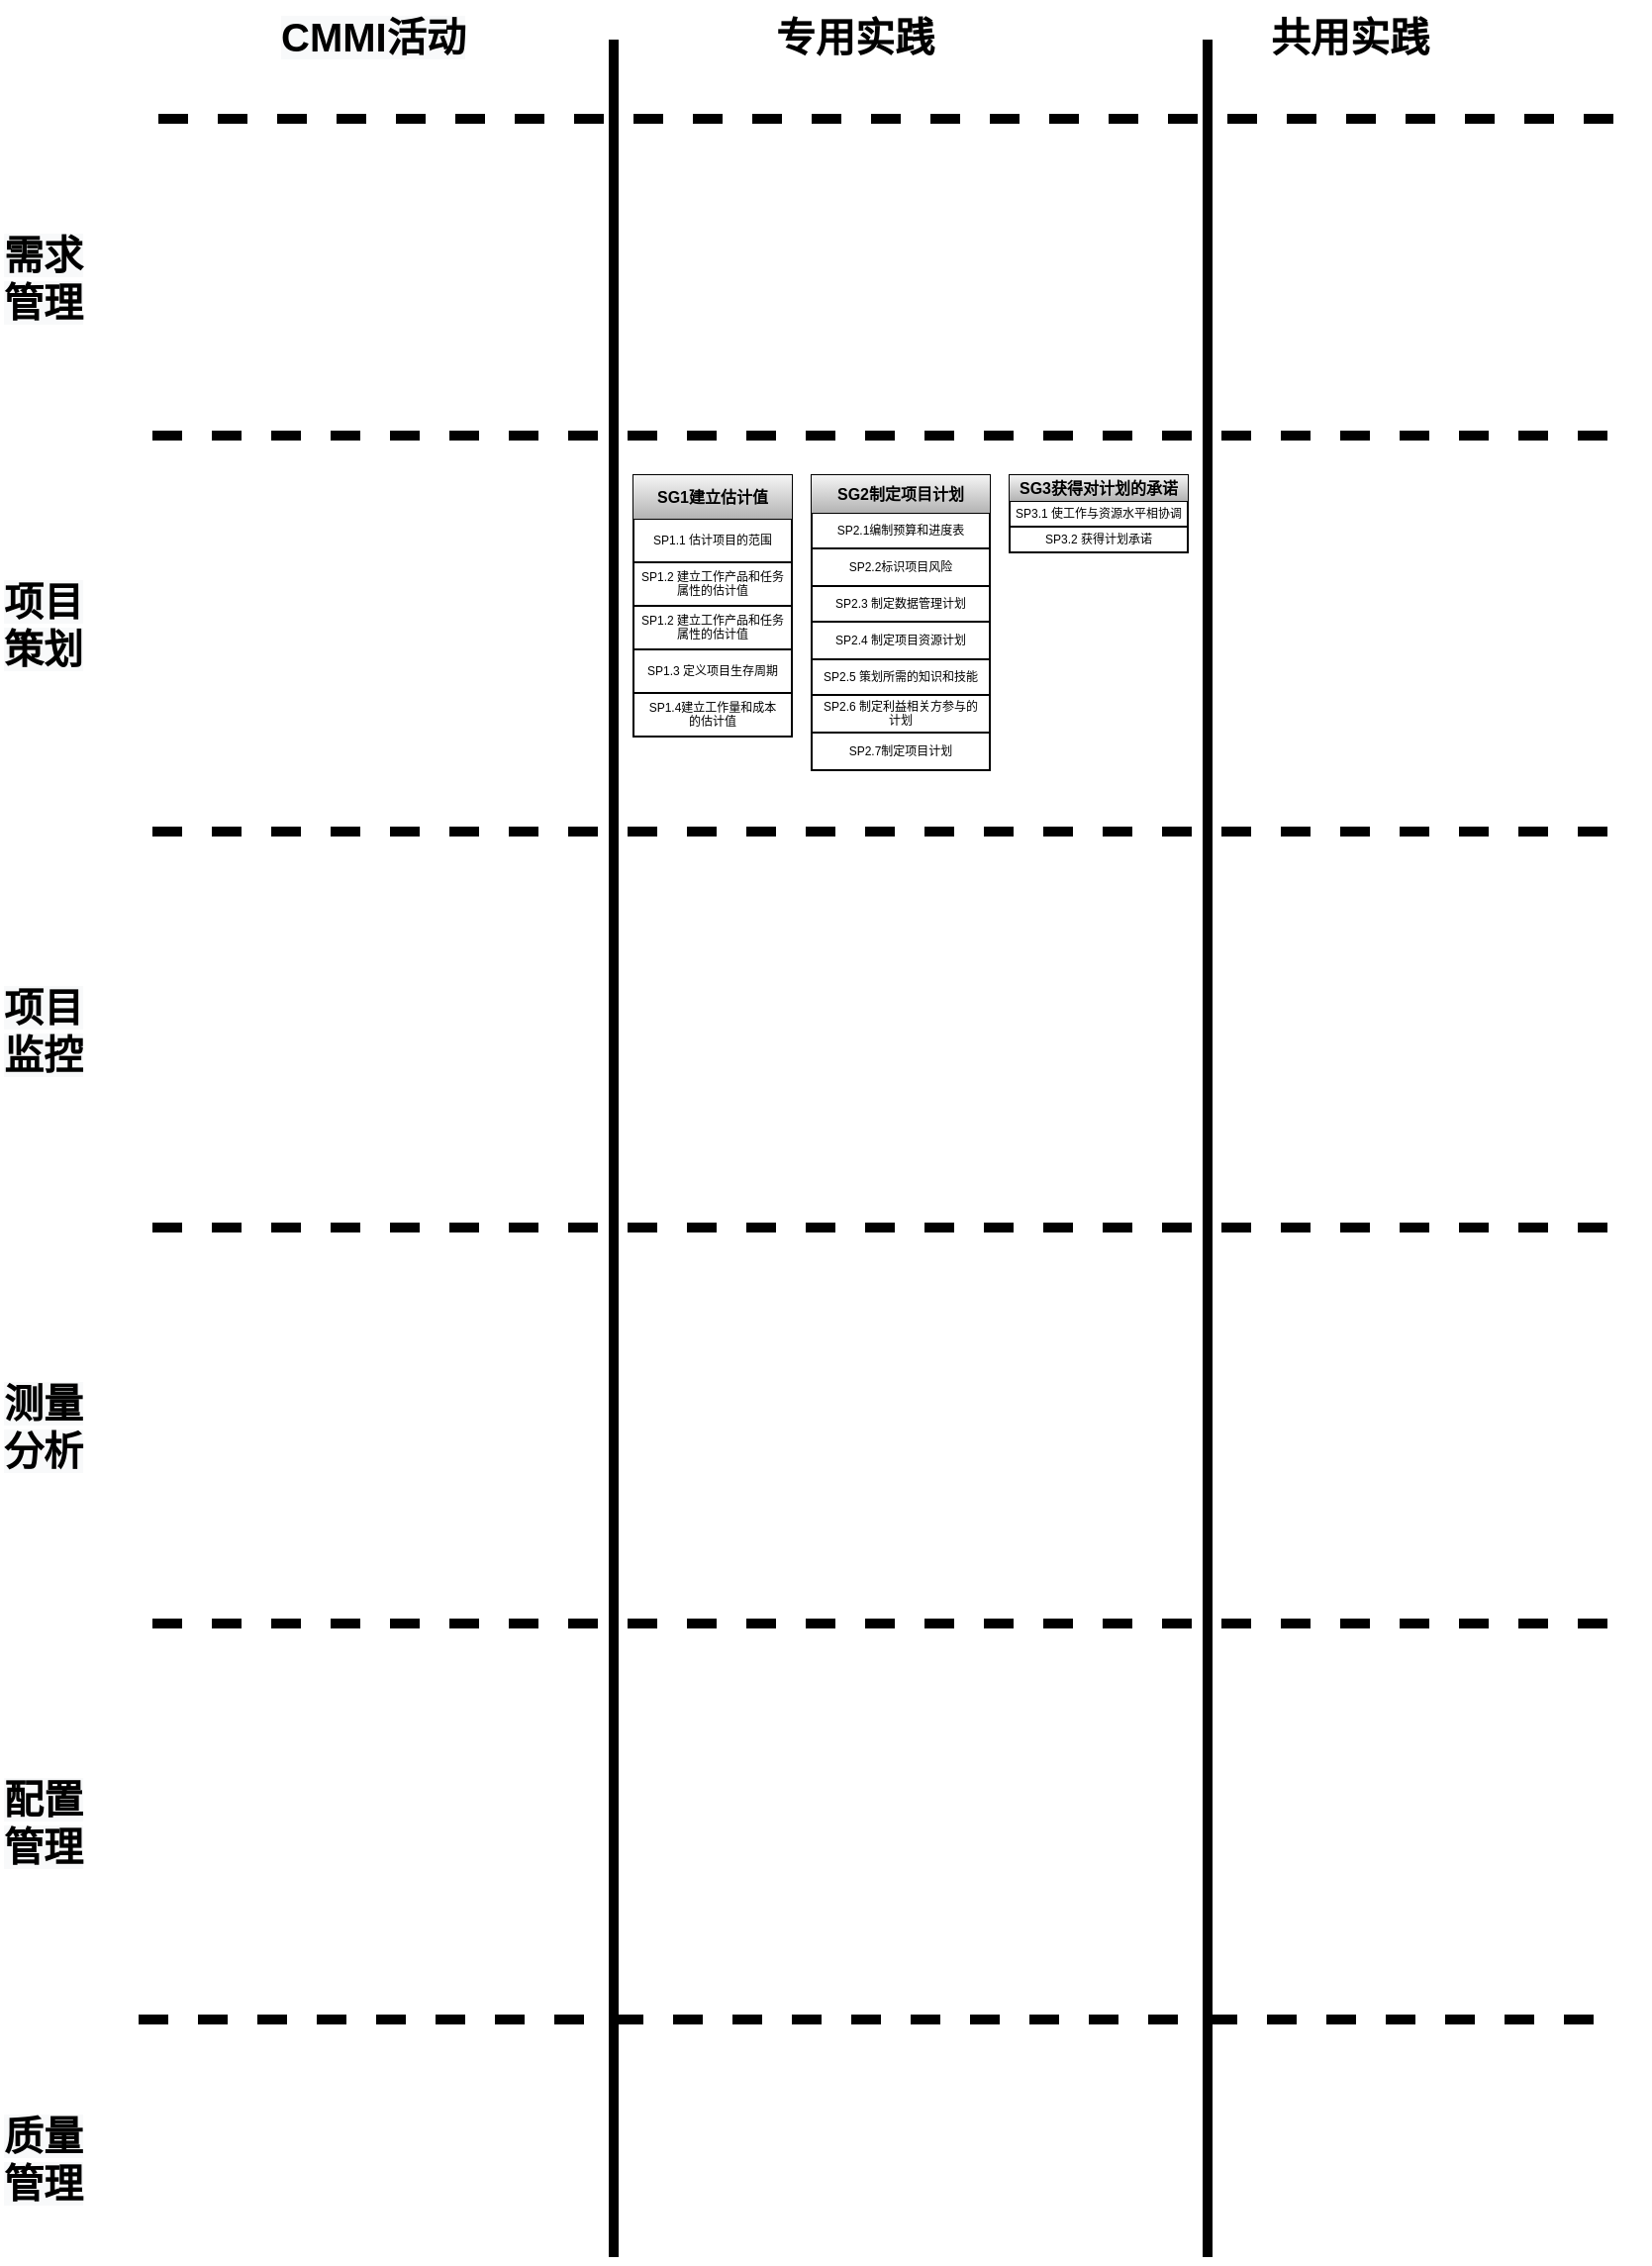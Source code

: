 <mxfile version="14.1.1" type="github">
  <diagram id="KZVADQ8c4VdHKTxfyuot" name="Page-1">
    <mxGraphModel dx="920" dy="528" grid="1" gridSize="10" guides="1" tooltips="1" connect="1" arrows="1" fold="1" page="1" pageScale="1" pageWidth="827" pageHeight="1169" math="0" shadow="0">
      <root>
        <mxCell id="0" />
        <mxCell id="1" parent="0" />
        <mxCell id="-ht__sh_S9YxHwO8VVMU-161" value="" style="shape=table;startSize=0;container=1;collapsible=0;childLayout=tableLayout;fontSize=6;" vertex="1" parent="1">
          <mxGeometry x="320" y="260" width="80" height="132" as="geometry" />
        </mxCell>
        <mxCell id="-ht__sh_S9YxHwO8VVMU-162" value="" style="shape=partialRectangle;html=1;whiteSpace=wrap;collapsible=0;dropTarget=0;pointerEvents=0;fillColor=none;top=0;left=0;bottom=0;right=0;points=[[0,0.5],[1,0.5]];portConstraint=eastwest;" vertex="1" parent="-ht__sh_S9YxHwO8VVMU-161">
          <mxGeometry width="80" height="22" as="geometry" />
        </mxCell>
        <mxCell id="-ht__sh_S9YxHwO8VVMU-163" value="SG1建立估计值" style="shape=partialRectangle;connectable=0;overflow=hidden;fillColor=#f5f5f5;top=0;left=0;bottom=0;right=0;fontSize=8;fontStyle=1;gradientColor=#b3b3b3;strokeColor=#666666;" vertex="1" parent="-ht__sh_S9YxHwO8VVMU-162">
          <mxGeometry width="80" height="22" as="geometry" />
        </mxCell>
        <mxCell id="-ht__sh_S9YxHwO8VVMU-164" value="" style="shape=partialRectangle;html=1;whiteSpace=wrap;collapsible=0;dropTarget=0;pointerEvents=0;fillColor=none;top=0;left=0;bottom=0;right=0;points=[[0,0.5],[1,0.5]];portConstraint=eastwest;" vertex="1" parent="-ht__sh_S9YxHwO8VVMU-161">
          <mxGeometry y="22" width="80" height="22" as="geometry" />
        </mxCell>
        <mxCell id="-ht__sh_S9YxHwO8VVMU-165" value="SP1.1 估计项目的范围" style="shape=partialRectangle;connectable=0;overflow=hidden;fillColor=none;top=0;left=0;bottom=0;right=0;fontSize=6;" vertex="1" parent="-ht__sh_S9YxHwO8VVMU-164">
          <mxGeometry width="80" height="22" as="geometry" />
        </mxCell>
        <mxCell id="-ht__sh_S9YxHwO8VVMU-1355" value="" style="shape=partialRectangle;html=1;whiteSpace=wrap;collapsible=0;dropTarget=0;pointerEvents=0;fillColor=none;top=0;left=0;bottom=0;right=0;points=[[0,0.5],[1,0.5]];portConstraint=eastwest;" vertex="1" parent="-ht__sh_S9YxHwO8VVMU-161">
          <mxGeometry y="44" width="80" height="22" as="geometry" />
        </mxCell>
        <mxCell id="-ht__sh_S9YxHwO8VVMU-1356" value="SP1.2 建立工作产品和任务&#xa;属性的估计值" style="shape=partialRectangle;connectable=0;overflow=hidden;fillColor=none;top=0;left=0;bottom=0;right=0;fontSize=6;" vertex="1" parent="-ht__sh_S9YxHwO8VVMU-1355">
          <mxGeometry width="80" height="22" as="geometry" />
        </mxCell>
        <mxCell id="-ht__sh_S9YxHwO8VVMU-166" value="" style="shape=partialRectangle;html=1;whiteSpace=wrap;collapsible=0;dropTarget=0;pointerEvents=0;fillColor=none;top=0;left=0;bottom=0;right=0;points=[[0,0.5],[1,0.5]];portConstraint=eastwest;" vertex="1" parent="-ht__sh_S9YxHwO8VVMU-161">
          <mxGeometry y="66" width="80" height="22" as="geometry" />
        </mxCell>
        <mxCell id="-ht__sh_S9YxHwO8VVMU-167" value="SP1.2 建立工作产品和任务&#xa;属性的估计值" style="shape=partialRectangle;connectable=0;overflow=hidden;fillColor=none;top=0;left=0;bottom=0;right=0;fontSize=6;" vertex="1" parent="-ht__sh_S9YxHwO8VVMU-166">
          <mxGeometry width="80" height="22" as="geometry" />
        </mxCell>
        <mxCell id="-ht__sh_S9YxHwO8VVMU-168" value="" style="shape=partialRectangle;html=1;whiteSpace=wrap;collapsible=0;dropTarget=0;pointerEvents=0;fillColor=none;top=0;left=0;bottom=0;right=0;points=[[0,0.5],[1,0.5]];portConstraint=eastwest;" vertex="1" parent="-ht__sh_S9YxHwO8VVMU-161">
          <mxGeometry y="88" width="80" height="22" as="geometry" />
        </mxCell>
        <mxCell id="-ht__sh_S9YxHwO8VVMU-169" value="SP1.3 定义项目生存周期" style="shape=partialRectangle;connectable=0;overflow=hidden;fillColor=none;top=0;left=0;bottom=0;right=0;fontSize=6;" vertex="1" parent="-ht__sh_S9YxHwO8VVMU-168">
          <mxGeometry width="80" height="22" as="geometry" />
        </mxCell>
        <mxCell id="-ht__sh_S9YxHwO8VVMU-170" value="" style="shape=partialRectangle;html=1;whiteSpace=wrap;collapsible=0;dropTarget=0;pointerEvents=0;fillColor=none;top=0;left=0;bottom=0;right=0;points=[[0,0.5],[1,0.5]];portConstraint=eastwest;" vertex="1" parent="-ht__sh_S9YxHwO8VVMU-161">
          <mxGeometry y="110" width="80" height="22" as="geometry" />
        </mxCell>
        <mxCell id="-ht__sh_S9YxHwO8VVMU-171" value="SP1.4建立工作量和成本&#xa;的估计值" style="shape=partialRectangle;connectable=0;overflow=hidden;fillColor=none;top=0;left=0;bottom=0;right=0;fontSize=6;" vertex="1" parent="-ht__sh_S9YxHwO8VVMU-170">
          <mxGeometry width="80" height="22" as="geometry" />
        </mxCell>
        <mxCell id="-ht__sh_S9YxHwO8VVMU-287" value="" style="shape=table;startSize=0;container=1;collapsible=0;childLayout=tableLayout;fontSize=6;swimlaneFillColor=none;rowLines=1;pointerEvents=0;expand=0;" vertex="1" parent="1">
          <mxGeometry x="410" y="260" width="90" height="149" as="geometry" />
        </mxCell>
        <mxCell id="-ht__sh_S9YxHwO8VVMU-288" value="" style="shape=partialRectangle;html=1;whiteSpace=wrap;collapsible=0;dropTarget=0;pointerEvents=0;fillColor=none;top=0;left=0;bottom=0;right=0;points=[[0,0.5],[1,0.5]];portConstraint=eastwest;" vertex="1" parent="-ht__sh_S9YxHwO8VVMU-287">
          <mxGeometry width="90" height="19" as="geometry" />
        </mxCell>
        <mxCell id="-ht__sh_S9YxHwO8VVMU-289" value="SG2制定项目计划" style="shape=partialRectangle;connectable=0;overflow=hidden;fillColor=#f5f5f5;top=0;left=0;bottom=0;right=0;fontSize=8;fontStyle=1;gradientColor=#b3b3b3;strokeColor=#666666;" vertex="1" parent="-ht__sh_S9YxHwO8VVMU-288">
          <mxGeometry width="90" height="19" as="geometry" />
        </mxCell>
        <mxCell id="-ht__sh_S9YxHwO8VVMU-290" value="" style="shape=partialRectangle;html=1;whiteSpace=wrap;collapsible=0;dropTarget=0;pointerEvents=0;fillColor=none;top=0;left=0;bottom=0;right=0;points=[[0,0.5],[1,0.5]];portConstraint=eastwest;" vertex="1" parent="-ht__sh_S9YxHwO8VVMU-287">
          <mxGeometry y="19" width="90" height="18" as="geometry" />
        </mxCell>
        <mxCell id="-ht__sh_S9YxHwO8VVMU-291" value="SP2.1编制预算和进度表" style="shape=partialRectangle;connectable=0;overflow=hidden;fillColor=none;top=0;left=0;bottom=0;right=0;fontSize=6;" vertex="1" parent="-ht__sh_S9YxHwO8VVMU-290">
          <mxGeometry width="90" height="18" as="geometry" />
        </mxCell>
        <mxCell id="-ht__sh_S9YxHwO8VVMU-292" value="" style="shape=partialRectangle;html=1;whiteSpace=wrap;collapsible=0;dropTarget=0;pointerEvents=0;fillColor=none;top=0;left=0;bottom=0;right=0;points=[[0,0.5],[1,0.5]];portConstraint=eastwest;" vertex="1" parent="-ht__sh_S9YxHwO8VVMU-287">
          <mxGeometry y="37" width="90" height="19" as="geometry" />
        </mxCell>
        <mxCell id="-ht__sh_S9YxHwO8VVMU-293" value="SP2.2标识项目风险" style="shape=partialRectangle;connectable=0;overflow=hidden;fillColor=none;top=0;left=0;bottom=0;right=0;fontSize=6;" vertex="1" parent="-ht__sh_S9YxHwO8VVMU-292">
          <mxGeometry width="90" height="19" as="geometry" />
        </mxCell>
        <mxCell id="-ht__sh_S9YxHwO8VVMU-294" value="" style="shape=partialRectangle;html=1;whiteSpace=wrap;collapsible=0;dropTarget=0;pointerEvents=0;fillColor=none;top=0;left=0;bottom=0;right=0;points=[[0,0.5],[1,0.5]];portConstraint=eastwest;" vertex="1" parent="-ht__sh_S9YxHwO8VVMU-287">
          <mxGeometry y="56" width="90" height="18" as="geometry" />
        </mxCell>
        <mxCell id="-ht__sh_S9YxHwO8VVMU-295" value="SP2.3 制定数据管理计划" style="shape=partialRectangle;connectable=0;overflow=hidden;fillColor=none;top=0;left=0;bottom=0;right=0;fontSize=6;" vertex="1" parent="-ht__sh_S9YxHwO8VVMU-294">
          <mxGeometry width="90" height="18" as="geometry" />
        </mxCell>
        <mxCell id="-ht__sh_S9YxHwO8VVMU-296" value="" style="shape=partialRectangle;html=1;whiteSpace=wrap;collapsible=0;dropTarget=0;pointerEvents=0;fillColor=none;top=0;left=0;bottom=0;right=0;points=[[0,0.5],[1,0.5]];portConstraint=eastwest;" vertex="1" parent="-ht__sh_S9YxHwO8VVMU-287">
          <mxGeometry y="74" width="90" height="19" as="geometry" />
        </mxCell>
        <mxCell id="-ht__sh_S9YxHwO8VVMU-297" value="SP2.4 制定项目资源计划" style="shape=partialRectangle;connectable=0;overflow=hidden;fillColor=none;top=0;left=0;bottom=0;right=0;fontSize=6;" vertex="1" parent="-ht__sh_S9YxHwO8VVMU-296">
          <mxGeometry width="90" height="19" as="geometry" />
        </mxCell>
        <mxCell id="-ht__sh_S9YxHwO8VVMU-395" value="" style="shape=partialRectangle;html=1;whiteSpace=wrap;collapsible=0;dropTarget=0;pointerEvents=0;fillColor=none;top=0;left=0;bottom=0;right=0;points=[[0,0.5],[1,0.5]];portConstraint=eastwest;" vertex="1" parent="-ht__sh_S9YxHwO8VVMU-287">
          <mxGeometry y="93" width="90" height="18" as="geometry" />
        </mxCell>
        <mxCell id="-ht__sh_S9YxHwO8VVMU-396" value="SP2.5 策划所需的知识和技能" style="shape=partialRectangle;connectable=0;overflow=hidden;fillColor=none;top=0;left=0;bottom=0;right=0;fontSize=6;" vertex="1" parent="-ht__sh_S9YxHwO8VVMU-395">
          <mxGeometry width="90" height="18" as="geometry" />
        </mxCell>
        <mxCell id="-ht__sh_S9YxHwO8VVMU-453" value="" style="shape=partialRectangle;html=1;whiteSpace=wrap;collapsible=0;dropTarget=0;pointerEvents=0;fillColor=none;top=0;left=0;bottom=0;right=0;points=[[0,0.5],[1,0.5]];portConstraint=eastwest;" vertex="1" parent="-ht__sh_S9YxHwO8VVMU-287">
          <mxGeometry y="111" width="90" height="19" as="geometry" />
        </mxCell>
        <mxCell id="-ht__sh_S9YxHwO8VVMU-454" value="SP2.6 制定利益相关方参与的&#xa;计划" style="shape=partialRectangle;connectable=0;overflow=hidden;fillColor=none;top=0;left=0;bottom=0;right=0;fontSize=6;" vertex="1" parent="-ht__sh_S9YxHwO8VVMU-453">
          <mxGeometry width="90" height="19" as="geometry" />
        </mxCell>
        <mxCell id="-ht__sh_S9YxHwO8VVMU-1357" value="" style="shape=partialRectangle;html=1;whiteSpace=wrap;collapsible=0;dropTarget=0;pointerEvents=0;fillColor=none;top=0;left=0;bottom=0;right=0;points=[[0,0.5],[1,0.5]];portConstraint=eastwest;" vertex="1" parent="-ht__sh_S9YxHwO8VVMU-287">
          <mxGeometry y="130" width="90" height="19" as="geometry" />
        </mxCell>
        <mxCell id="-ht__sh_S9YxHwO8VVMU-1358" value="SP2.7制定项目计划" style="shape=partialRectangle;connectable=0;overflow=hidden;fillColor=none;top=0;left=0;bottom=0;right=0;fontSize=6;" vertex="1" parent="-ht__sh_S9YxHwO8VVMU-1357">
          <mxGeometry width="90" height="19" as="geometry" />
        </mxCell>
        <mxCell id="-ht__sh_S9YxHwO8VVMU-1325" value="" style="endArrow=none;dashed=1;html=1;fontSize=6;strokeWidth=5;" edge="1" parent="1">
          <mxGeometry width="50" height="50" relative="1" as="geometry">
            <mxPoint x="80" y="80" as="sourcePoint" />
            <mxPoint x="830" y="80" as="targetPoint" />
          </mxGeometry>
        </mxCell>
        <mxCell id="-ht__sh_S9YxHwO8VVMU-1326" value="&lt;span style=&quot;color: rgb(0, 0, 0); font-family: helvetica; font-size: 20px; font-style: normal; letter-spacing: normal; text-align: center; text-indent: 0px; text-transform: none; word-spacing: 0px; background-color: rgb(248, 249, 250); display: inline; float: none;&quot;&gt;CMMI活动&lt;/span&gt;" style="text;whiteSpace=wrap;html=1;fontSize=20;fontStyle=1" vertex="1" parent="1">
          <mxGeometry x="140" y="20" width="100" height="40" as="geometry" />
        </mxCell>
        <mxCell id="-ht__sh_S9YxHwO8VVMU-1328" value="" style="endArrow=none;dashed=1;html=1;fontSize=6;strokeWidth=5;" edge="1" parent="1">
          <mxGeometry width="50" height="50" relative="1" as="geometry">
            <mxPoint x="77" y="240.0" as="sourcePoint" />
            <mxPoint x="827" y="240.0" as="targetPoint" />
          </mxGeometry>
        </mxCell>
        <mxCell id="-ht__sh_S9YxHwO8VVMU-1329" value="" style="endArrow=none;dashed=1;html=1;fontSize=6;strokeWidth=5;" edge="1" parent="1">
          <mxGeometry width="50" height="50" relative="1" as="geometry">
            <mxPoint x="77.0" y="440" as="sourcePoint" />
            <mxPoint x="827" y="440" as="targetPoint" />
          </mxGeometry>
        </mxCell>
        <mxCell id="-ht__sh_S9YxHwO8VVMU-1330" value="" style="endArrow=none;dashed=1;html=1;fontSize=6;strokeWidth=5;" edge="1" parent="1">
          <mxGeometry width="50" height="50" relative="1" as="geometry">
            <mxPoint x="77.0" y="640" as="sourcePoint" />
            <mxPoint x="827" y="640" as="targetPoint" />
          </mxGeometry>
        </mxCell>
        <mxCell id="-ht__sh_S9YxHwO8VVMU-1331" value="" style="endArrow=none;dashed=1;html=1;fontSize=6;strokeWidth=5;" edge="1" parent="1">
          <mxGeometry width="50" height="50" relative="1" as="geometry">
            <mxPoint x="77.0" y="840" as="sourcePoint" />
            <mxPoint x="827" y="840" as="targetPoint" />
          </mxGeometry>
        </mxCell>
        <mxCell id="-ht__sh_S9YxHwO8VVMU-1332" value="" style="endArrow=none;dashed=1;html=1;fontSize=6;strokeWidth=5;" edge="1" parent="1">
          <mxGeometry width="50" height="50" relative="1" as="geometry">
            <mxPoint x="70.0" y="1040" as="sourcePoint" />
            <mxPoint x="820" y="1040" as="targetPoint" />
          </mxGeometry>
        </mxCell>
        <mxCell id="-ht__sh_S9YxHwO8VVMU-1333" value="&lt;div style=&quot;text-align: center&quot;&gt;&lt;span&gt;&lt;font face=&quot;helvetica&quot;&gt;专用实践&lt;/font&gt;&lt;/span&gt;&lt;/div&gt;" style="text;whiteSpace=wrap;html=1;fontSize=20;fontStyle=1" vertex="1" parent="1">
          <mxGeometry x="390" y="20" width="100" height="40" as="geometry" />
        </mxCell>
        <mxCell id="-ht__sh_S9YxHwO8VVMU-1334" value="&lt;div style=&quot;text-align: center&quot;&gt;&lt;font face=&quot;helvetica&quot;&gt;共用实践&lt;/font&gt;&lt;/div&gt;" style="text;whiteSpace=wrap;html=1;fontSize=20;fontStyle=1" vertex="1" parent="1">
          <mxGeometry x="640" y="20" width="100" height="40" as="geometry" />
        </mxCell>
        <mxCell id="-ht__sh_S9YxHwO8VVMU-1335" value="" style="endArrow=none;html=1;strokeWidth=5;fontSize=20;" edge="1" parent="1">
          <mxGeometry width="50" height="50" relative="1" as="geometry">
            <mxPoint x="310" y="1160" as="sourcePoint" />
            <mxPoint x="310" y="40" as="targetPoint" />
          </mxGeometry>
        </mxCell>
        <mxCell id="-ht__sh_S9YxHwO8VVMU-1337" value="" style="shape=table;startSize=0;container=1;collapsible=0;childLayout=tableLayout;fontSize=6;swimlaneFillColor=none;rowLines=1;pointerEvents=0;expand=0;treeMoving=1;" vertex="1" parent="1">
          <mxGeometry x="510" y="260" width="90" height="39" as="geometry" />
        </mxCell>
        <mxCell id="-ht__sh_S9YxHwO8VVMU-1338" value="" style="shape=partialRectangle;html=1;whiteSpace=wrap;collapsible=0;dropTarget=0;pointerEvents=0;fillColor=none;top=0;left=0;bottom=0;right=0;points=[[0,0.5],[1,0.5]];portConstraint=eastwest;" vertex="1" parent="-ht__sh_S9YxHwO8VVMU-1337">
          <mxGeometry width="90" height="13" as="geometry" />
        </mxCell>
        <mxCell id="-ht__sh_S9YxHwO8VVMU-1339" value="SG3获得对计划的承诺" style="shape=partialRectangle;connectable=0;overflow=hidden;fillColor=#f5f5f5;top=0;left=0;bottom=0;right=0;fontSize=8;fontStyle=1;gradientColor=#b3b3b3;strokeColor=#666666;" vertex="1" parent="-ht__sh_S9YxHwO8VVMU-1338">
          <mxGeometry width="90" height="13" as="geometry" />
        </mxCell>
        <mxCell id="-ht__sh_S9YxHwO8VVMU-1340" value="" style="shape=partialRectangle;html=1;whiteSpace=wrap;collapsible=0;dropTarget=0;pointerEvents=0;fillColor=none;top=0;left=0;bottom=0;right=0;points=[[0,0.5],[1,0.5]];portConstraint=eastwest;" vertex="1" parent="-ht__sh_S9YxHwO8VVMU-1337">
          <mxGeometry y="13" width="90" height="13" as="geometry" />
        </mxCell>
        <mxCell id="-ht__sh_S9YxHwO8VVMU-1341" value="SP3.1 使工作与资源水平相协调" style="shape=partialRectangle;connectable=0;overflow=hidden;fillColor=none;top=0;left=0;bottom=0;right=0;fontSize=6;" vertex="1" parent="-ht__sh_S9YxHwO8VVMU-1340">
          <mxGeometry width="90" height="13" as="geometry" />
        </mxCell>
        <mxCell id="-ht__sh_S9YxHwO8VVMU-1342" value="" style="shape=partialRectangle;html=1;whiteSpace=wrap;collapsible=0;dropTarget=0;pointerEvents=0;fillColor=none;top=0;left=0;bottom=0;right=0;points=[[0,0.5],[1,0.5]];portConstraint=eastwest;" vertex="1" parent="-ht__sh_S9YxHwO8VVMU-1337">
          <mxGeometry y="26" width="90" height="13" as="geometry" />
        </mxCell>
        <mxCell id="-ht__sh_S9YxHwO8VVMU-1343" value="SP3.2 获得计划承诺" style="shape=partialRectangle;connectable=0;overflow=hidden;fillColor=none;top=0;left=0;bottom=0;right=0;fontSize=6;" vertex="1" parent="-ht__sh_S9YxHwO8VVMU-1342">
          <mxGeometry width="90" height="13" as="geometry" />
        </mxCell>
        <mxCell id="-ht__sh_S9YxHwO8VVMU-1354" value="" style="endArrow=none;html=1;strokeWidth=5;fontSize=20;" edge="1" parent="1">
          <mxGeometry width="50" height="50" relative="1" as="geometry">
            <mxPoint x="610" y="1160" as="sourcePoint" />
            <mxPoint x="610" y="40" as="targetPoint" />
          </mxGeometry>
        </mxCell>
        <mxCell id="-ht__sh_S9YxHwO8VVMU-1359" value="&lt;span style=&quot;color: rgb(0 , 0 , 0) ; font-family: &amp;#34;helvetica&amp;#34; ; font-size: 20px ; font-style: normal ; letter-spacing: normal ; text-align: center ; text-indent: 0px ; text-transform: none ; word-spacing: 0px ; background-color: rgb(248 , 249 , 250) ; display: inline ; float: none&quot;&gt;需求管理&lt;/span&gt;" style="text;whiteSpace=wrap;html=1;fontSize=20;fontStyle=1" vertex="1" parent="1">
          <mxGeometry y="130" width="50" height="60" as="geometry" />
        </mxCell>
        <mxCell id="-ht__sh_S9YxHwO8VVMU-1360" value="&lt;span style=&quot;color: rgb(0 , 0 , 0) ; font-family: &amp;#34;helvetica&amp;#34; ; font-size: 20px ; font-style: normal ; letter-spacing: normal ; text-align: center ; text-indent: 0px ; text-transform: none ; word-spacing: 0px ; background-color: rgb(248 , 249 , 250) ; display: inline ; float: none&quot;&gt;项目策划&lt;/span&gt;" style="text;whiteSpace=wrap;html=1;fontSize=20;fontStyle=1" vertex="1" parent="1">
          <mxGeometry y="304.5" width="50" height="60" as="geometry" />
        </mxCell>
        <mxCell id="-ht__sh_S9YxHwO8VVMU-1361" value="&lt;span style=&quot;color: rgb(0 , 0 , 0) ; font-family: &amp;#34;helvetica&amp;#34; ; font-size: 20px ; font-style: normal ; letter-spacing: normal ; text-align: center ; text-indent: 0px ; text-transform: none ; word-spacing: 0px ; background-color: rgb(248 , 249 , 250) ; display: inline ; float: none&quot;&gt;项目监控&lt;/span&gt;" style="text;whiteSpace=wrap;html=1;fontSize=20;fontStyle=1" vertex="1" parent="1">
          <mxGeometry y="510" width="50" height="60" as="geometry" />
        </mxCell>
        <mxCell id="-ht__sh_S9YxHwO8VVMU-1362" value="&lt;span style=&quot;color: rgb(0 , 0 , 0) ; font-family: &amp;#34;helvetica&amp;#34; ; font-size: 20px ; font-style: normal ; letter-spacing: normal ; text-align: center ; text-indent: 0px ; text-transform: none ; word-spacing: 0px ; background-color: rgb(248 , 249 , 250) ; display: inline ; float: none&quot;&gt;测量分析&lt;/span&gt;" style="text;whiteSpace=wrap;html=1;fontSize=20;fontStyle=1" vertex="1" parent="1">
          <mxGeometry y="710" width="50" height="60" as="geometry" />
        </mxCell>
        <mxCell id="-ht__sh_S9YxHwO8VVMU-1363" value="&lt;span style=&quot;color: rgb(0 , 0 , 0) ; font-family: &amp;#34;helvetica&amp;#34; ; font-size: 20px ; font-style: normal ; letter-spacing: normal ; text-align: center ; text-indent: 0px ; text-transform: none ; word-spacing: 0px ; background-color: rgb(248 , 249 , 250) ; display: inline ; float: none&quot;&gt;配置管理&lt;/span&gt;" style="text;whiteSpace=wrap;html=1;fontSize=20;fontStyle=1" vertex="1" parent="1">
          <mxGeometry y="910" width="50" height="60" as="geometry" />
        </mxCell>
        <mxCell id="-ht__sh_S9YxHwO8VVMU-1364" value="&lt;span style=&quot;color: rgb(0 , 0 , 0) ; font-family: &amp;#34;helvetica&amp;#34; ; font-size: 20px ; font-style: normal ; letter-spacing: normal ; text-align: center ; text-indent: 0px ; text-transform: none ; word-spacing: 0px ; background-color: rgb(248 , 249 , 250) ; display: inline ; float: none&quot;&gt;质量管理&lt;/span&gt;" style="text;whiteSpace=wrap;html=1;fontSize=20;fontStyle=1" vertex="1" parent="1">
          <mxGeometry y="1080" width="50" height="60" as="geometry" />
        </mxCell>
      </root>
    </mxGraphModel>
  </diagram>
</mxfile>
